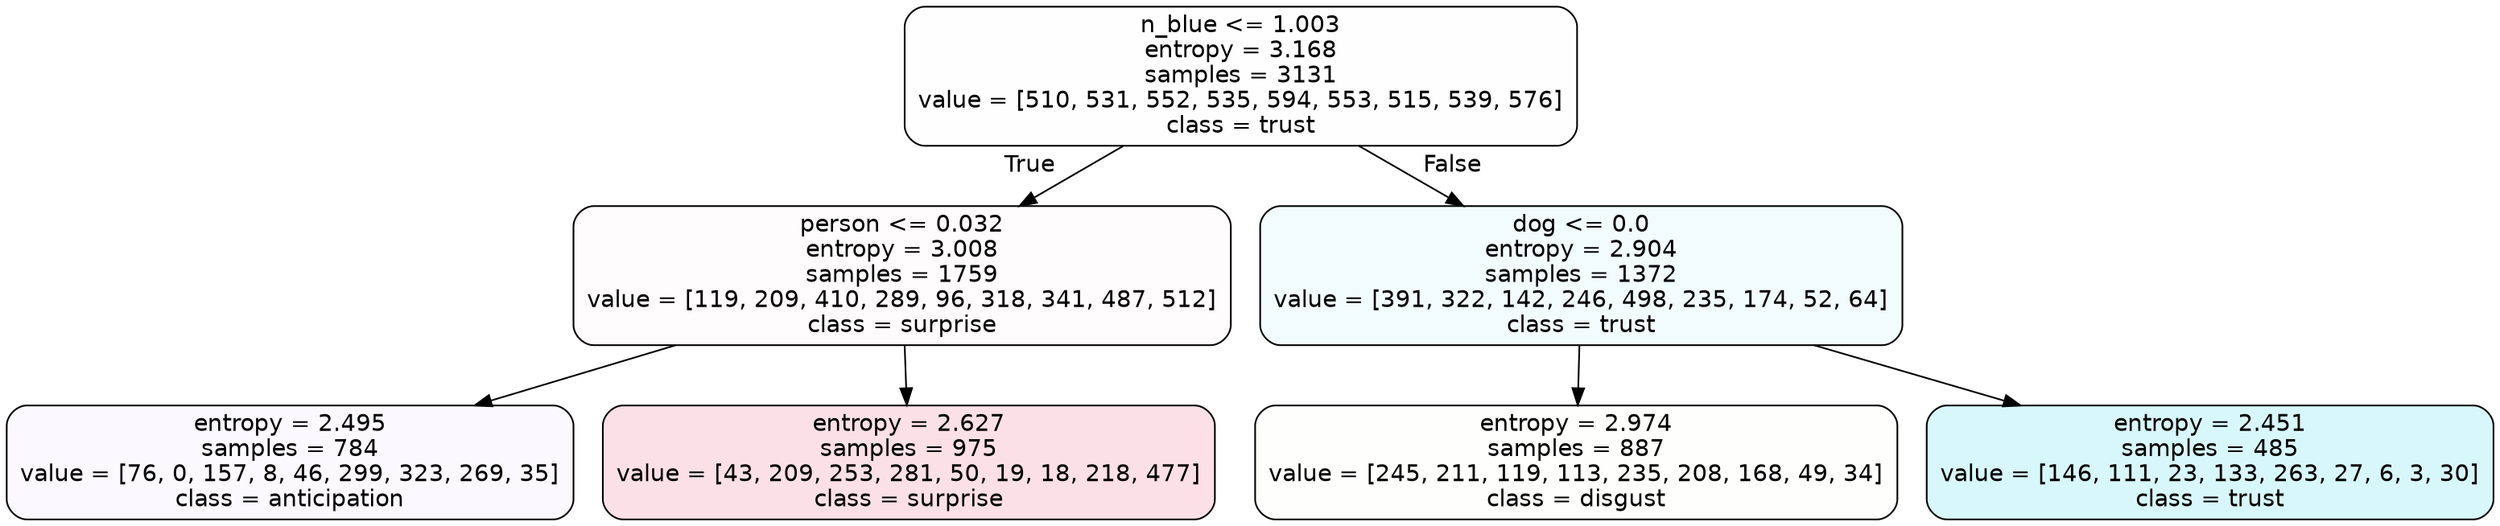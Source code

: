 digraph Tree {
node [shape=box, style="filled, rounded", color="black", fontname=helvetica] ;
edge [fontname=helvetica] ;
0 [label="n_blue <= 1.003\nentropy = 3.168\nsamples = 3131\nvalue = [510, 531, 552, 535, 594, 553, 515, 539, 576]\nclass = trust", fillcolor="#39d7e501"] ;
1 [label="person <= 0.032\nentropy = 3.008\nsamples = 1759\nvalue = [119, 209, 410, 289, 96, 318, 341, 487, 512]\nclass = surprise", fillcolor="#e5396403"] ;
0 -> 1 [labeldistance=2.5, labelangle=45, headlabel="True"] ;
2 [label="entropy = 2.495\nsamples = 784\nvalue = [76, 0, 157, 8, 46, 299, 323, 269, 35]\nclass = anticipation", fillcolor="#8139e507"] ;
1 -> 2 ;
3 [label="entropy = 2.627\nsamples = 975\nvalue = [43, 209, 253, 281, 50, 19, 18, 218, 477]\nclass = surprise", fillcolor="#e5396427"] ;
1 -> 3 ;
4 [label="dog <= 0.0\nentropy = 2.904\nsamples = 1372\nvalue = [391, 322, 142, 246, 498, 235, 174, 52, 64]\nclass = trust", fillcolor="#39d7e510"] ;
0 -> 4 [labeldistance=2.5, labelangle=-45, headlabel="False"] ;
5 [label="entropy = 2.974\nsamples = 887\nvalue = [245, 211, 119, 113, 235, 208, 168, 49, 34]\nclass = disgust", fillcolor="#e5813902"] ;
4 -> 5 ;
6 [label="entropy = 2.451\nsamples = 485\nvalue = [146, 111, 23, 133, 263, 27, 6, 3, 30]\nclass = trust", fillcolor="#39d7e532"] ;
4 -> 6 ;
}